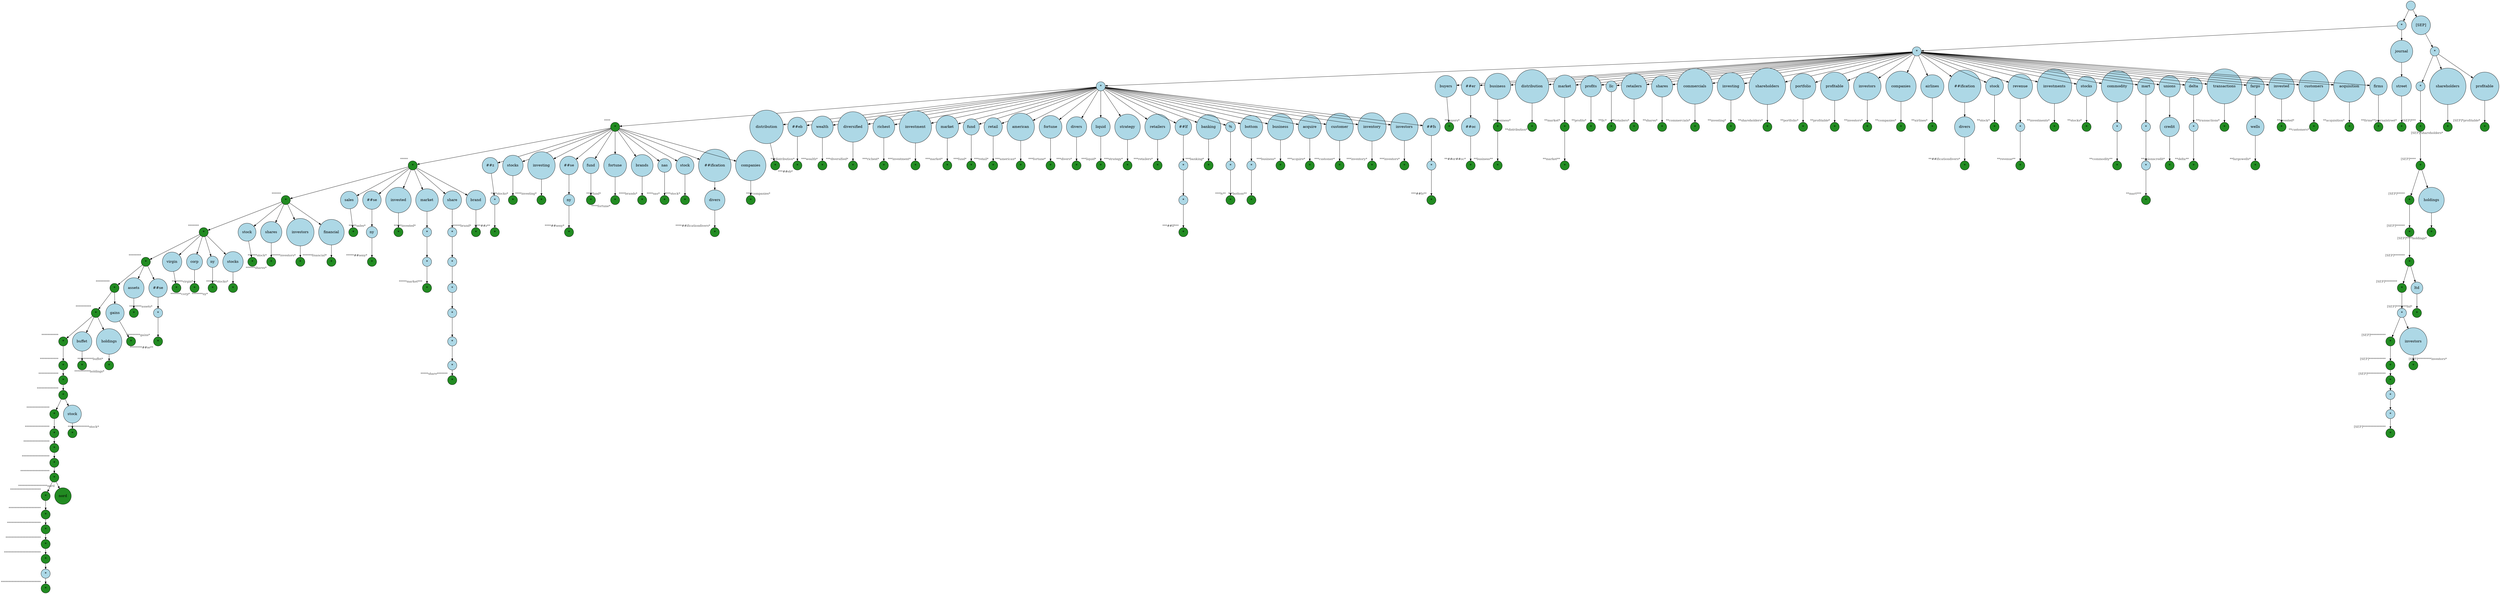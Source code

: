 digraph {
graph [
  nodesep=0.25,
  ranksep=0.3,
  splines=line
];
node [
  style=filled,
  fillcolor=lightblue,
  shape=circle
];
edge [
  arrowsize=0.8,
  color=black
];

94011578465488 [
  label=""
];
94011578504840 [
  label="*"
];
140165587145744 [
  label="*"
];
140165587145264 [
  label="*"
];
140165587144016 [
  label="*"
  xlabel=<<FONT COLOR="grey25" POINT-SIZE="12">****</FONT>>
  fillcolor="forestgreen"
  color="black"
];
140165587145792 [
  label="*"
  xlabel=<<FONT COLOR="grey25" POINT-SIZE="12">*****</FONT>>
  fillcolor="forestgreen"
  color="black"
];
140165587154672 [
  label="*"
  xlabel=<<FONT COLOR="grey25" POINT-SIZE="12">******</FONT>>
  fillcolor="forestgreen"
  color="black"
];
140165587141664 [
  label="*"
  xlabel=<<FONT COLOR="grey25" POINT-SIZE="12">*******</FONT>>
  fillcolor="forestgreen"
  color="black"
];
140160286830768 [
  label="*"
  xlabel=<<FONT COLOR="grey25" POINT-SIZE="12">********</FONT>>
  fillcolor="forestgreen"
  color="black"
];
140160286827184 [
  label="*"
  xlabel=<<FONT COLOR="grey25" POINT-SIZE="12">*********</FONT>>
  fillcolor="forestgreen"
  color="black"
];
140160286832048 [
  label="*"
  xlabel=<<FONT COLOR="grey25" POINT-SIZE="12">**********</FONT>>
  fillcolor="forestgreen"
  color="black"
];
140160286826160 [
  label="*"
  xlabel=<<FONT COLOR="grey25" POINT-SIZE="12">***********</FONT>>
  fillcolor="forestgreen"
  color="black"
];
140160286828656 [
  label="*"
  xlabel=<<FONT COLOR="grey25" POINT-SIZE="12">************</FONT>>
  fillcolor="forestgreen"
  color="black"
];
140160286819952 [
  label="*"
  xlabel=<<FONT COLOR="grey25" POINT-SIZE="12">*************</FONT>>
  fillcolor="forestgreen"
  color="black"
];
140160286820400 [
  label="*"
  xlabel=<<FONT COLOR="grey25" POINT-SIZE="12">**************</FONT>>
  fillcolor="forestgreen"
  color="black"
];
140160286820272 [
  label="*"
  xlabel=<<FONT COLOR="grey25" POINT-SIZE="12">***************</FONT>>
  fillcolor="forestgreen"
  color="black"
];
140160286827248 [
  label="*"
  xlabel=<<FONT COLOR="grey25" POINT-SIZE="12">****************</FONT>>
  fillcolor="forestgreen"
  color="black"
];
140160286826352 [
  label="*"
  xlabel=<<FONT COLOR="grey25" POINT-SIZE="12">*****************</FONT>>
  fillcolor="forestgreen"
  color="black"
];
140160286832752 [
  label="*"
  xlabel=<<FONT COLOR="grey25" POINT-SIZE="12">******************</FONT>>
  fillcolor="forestgreen"
  color="black"
];
140160286829360 [
  label="*"
  xlabel=<<FONT COLOR="grey25" POINT-SIZE="12">*******************</FONT>>
  fillcolor="forestgreen"
  color="black"
];
140160286833328 [
  label="*"
  xlabel=<<FONT COLOR="grey25" POINT-SIZE="12">********************</FONT>>
  fillcolor="forestgreen"
  color="black"
];
140160286830960 [
  label="*"
  xlabel=<<FONT COLOR="grey25" POINT-SIZE="12">*********************</FONT>>
  fillcolor="forestgreen"
  color="black"
];
140160286832880 [
  label="*"
  xlabel=<<FONT COLOR="grey25" POINT-SIZE="12">**********************</FONT>>
  fillcolor="forestgreen"
  color="black"
];
140160286823408 [
  label="*"
  xlabel=<<FONT COLOR="grey25" POINT-SIZE="12">***********************</FONT>>
  fillcolor="forestgreen"
  color="black"
];
140160097291920 [
  label="*"
  xlabel=<<FONT COLOR="grey25" POINT-SIZE="12">************************</FONT>>
  fillcolor="forestgreen"
  color="black"
];
140160097292400 [
  label="*"
];
140160097290160 [
  label="*"
  xlabel=<<FONT COLOR="grey25" POINT-SIZE="12">**************************</FONT>>
  fillcolor="forestgreen"
  color="black"
];
140160286819248 [
  label="nord"
  xlabel=<<FONT COLOR="grey25" POINT-SIZE="12">*******************nord</FONT>>
  fillcolor="forestgreen"
  color="black"
];
140160286825840 [
  label="stock"
];
140160286827056 [
  label="*"
  xlabel=<<FONT COLOR="grey25" POINT-SIZE="12">**************stock*</FONT>>
  fillcolor="forestgreen"
  color="black"
];
140160286831344 [
  label="buffet"
];
140160286824496 [
  label="*"
  xlabel=<<FONT COLOR="grey25" POINT-SIZE="12">**********buffet*</FONT>>
  fillcolor="forestgreen"
  color="black"
];
140160286820528 [
  label="holdings"
];
140160286833264 [
  label="*"
  xlabel=<<FONT COLOR="grey25" POINT-SIZE="12">**********holdings*</FONT>>
  fillcolor="forestgreen"
  color="black"
];
140160286833072 [
  label="gains"
];
140160286828208 [
  label="*"
  xlabel=<<FONT COLOR="grey25" POINT-SIZE="12">*********gains*</FONT>>
  fillcolor="forestgreen"
  color="black"
];
140160286824112 [
  label="assets"
];
140160286831792 [
  label="*"
  xlabel=<<FONT COLOR="grey25" POINT-SIZE="12">********assets*</FONT>>
  fillcolor="forestgreen"
  color="black"
];
140160286824560 [
  label="##se"
];
140160286821296 [
  label="*"
];
140160286821872 [
  label="*"
  xlabel=<<FONT COLOR="grey25" POINT-SIZE="12">********##se**</FONT>>
  fillcolor="forestgreen"
  color="black"
];
140160286818736 [
  label="virgin"
];
140160286819440 [
  label="*"
  xlabel=<<FONT COLOR="grey25" POINT-SIZE="12">*******virgin*</FONT>>
  fillcolor="forestgreen"
  color="black"
];
140160286832816 [
  label="corp"
];
140160286830064 [
  label="*"
  xlabel=<<FONT COLOR="grey25" POINT-SIZE="12">*******corp*</FONT>>
  fillcolor="forestgreen"
  color="black"
];
140160286828144 [
  label="ny"
];
140160286823728 [
  label="*"
  xlabel=<<FONT COLOR="grey25" POINT-SIZE="12">*******ny*</FONT>>
  fillcolor="forestgreen"
  color="black"
];
140160286827696 [
  label="stocks"
];
140160286822384 [
  label="*"
  xlabel=<<FONT COLOR="grey25" POINT-SIZE="12">*******stocks*</FONT>>
  fillcolor="forestgreen"
  color="black"
];
140160286821744 [
  label="stock"
];
140160286818544 [
  label="*"
  xlabel=<<FONT COLOR="grey25" POINT-SIZE="12">******stock*</FONT>>
  fillcolor="forestgreen"
  color="black"
];
140160286834160 [
  label="shares"
];
140160286829232 [
  label="*"
  xlabel=<<FONT COLOR="grey25" POINT-SIZE="12">******shares*</FONT>>
  fillcolor="forestgreen"
  color="black"
];
140160286819376 [
  label="investors"
];
140160286829168 [
  label="*"
  xlabel=<<FONT COLOR="grey25" POINT-SIZE="12">******investors*</FONT>>
  fillcolor="forestgreen"
  color="black"
];
140160286822640 [
  label="financial"
];
140160286826096 [
  label="*"
  xlabel=<<FONT COLOR="grey25" POINT-SIZE="12">******financial*</FONT>>
  fillcolor="forestgreen"
  color="black"
];
140160286827824 [
  label="sales"
];
140160286829296 [
  label="*"
  xlabel=<<FONT COLOR="grey25" POINT-SIZE="12">*****sales*</FONT>>
  fillcolor="forestgreen"
  color="black"
];
140160286823152 [
  label="##se"
];
140160286820144 [
  label="ny"
];
140160286819696 [
  label="*"
  xlabel=<<FONT COLOR="grey25" POINT-SIZE="12">*****##seny*</FONT>>
  fillcolor="forestgreen"
  color="black"
];
140160286834096 [
  label="invested"
];
140160286831408 [
  label="*"
  xlabel=<<FONT COLOR="grey25" POINT-SIZE="12">*****invested*</FONT>>
  fillcolor="forestgreen"
  color="black"
];
140160286830512 [
  label="market"
];
140160286821680 [
  label="*"
];
140160286821232 [
  label="*"
];
140160286826672 [
  label="*"
  xlabel=<<FONT COLOR="grey25" POINT-SIZE="12">*****market***</FONT>>
  fillcolor="forestgreen"
  color="black"
];
140160286828336 [
  label="share"
];
140160286821552 [
  label="*"
];
140162905190832 [
  label="*"
];
140162905187120 [
  label="*"
];
140162905186928 [
  label="*"
];
140162905194288 [
  label="*"
];
140162905180080 [
  label="*"
];
140162905183280 [
  label="*"
  xlabel=<<FONT COLOR="grey25" POINT-SIZE="12">*****share*******</FONT>>
  fillcolor="forestgreen"
  color="black"
];
140162905188016 [
  label="brand"
];
140162905185328 [
  label="*"
  xlabel=<<FONT COLOR="grey25" POINT-SIZE="12">*****brand*</FONT>>
  fillcolor="forestgreen"
  color="black"
];
140165587154720 [
  label="##z"
];
140162905182896 [
  label="*"
];
140162905184176 [
  label="*"
  xlabel=<<FONT COLOR="grey25" POINT-SIZE="12">****##z**</FONT>>
  fillcolor="forestgreen"
  color="black"
];
140162905178288 [
  label="stocks"
];
140162905194352 [
  label="*"
  xlabel=<<FONT COLOR="grey25" POINT-SIZE="12">****stocks*</FONT>>
  fillcolor="forestgreen"
  color="black"
];
140162905184816 [
  label="investing"
];
140162905184240 [
  label="*"
  xlabel=<<FONT COLOR="grey25" POINT-SIZE="12">****investing*</FONT>>
  fillcolor="forestgreen"
  color="black"
];
140162905184624 [
  label="##se"
];
140162905189168 [
  label="ny"
];
140162905181552 [
  label="*"
  xlabel=<<FONT COLOR="grey25" POINT-SIZE="12">****##seny*</FONT>>
  fillcolor="forestgreen"
  color="black"
];
140162905183664 [
  label="fund"
];
140162905194160 [
  label="*"
  xlabel=<<FONT COLOR="grey25" POINT-SIZE="12">****fund*</FONT>>
  fillcolor="forestgreen"
  color="black"
];
140162905192048 [
  label="fortune"
];
140162905190640 [
  label="*"
  xlabel=<<FONT COLOR="grey25" POINT-SIZE="12">****fortune*</FONT>>
  fillcolor="forestgreen"
  color="black"
];
140162905187760 [
  label="brands"
];
140162905178736 [
  label="*"
  xlabel=<<FONT COLOR="grey25" POINT-SIZE="12">****brands*</FONT>>
  fillcolor="forestgreen"
  color="black"
];
140166584407968 [
  label="nas"
];
140162905191280 [
  label="*"
  xlabel=<<FONT COLOR="grey25" POINT-SIZE="12">****nas*</FONT>>
  fillcolor="forestgreen"
  color="black"
];
140162905180144 [
  label="stock"
];
140162905179952 [
  label="*"
  xlabel=<<FONT COLOR="grey25" POINT-SIZE="12">****stock*</FONT>>
  fillcolor="forestgreen"
  color="black"
];
140162905184112 [
  label="##ification"
];
140162905181744 [
  label="divers"
];
140162905192624 [
  label="*"
  xlabel=<<FONT COLOR="grey25" POINT-SIZE="12">****##ificationdivers*</FONT>>
  fillcolor="forestgreen"
  color="black"
];
140162905180528 [
  label="companies"
];
140162905181168 [
  label="*"
  xlabel=<<FONT COLOR="grey25" POINT-SIZE="12">****companies*</FONT>>
  fillcolor="forestgreen"
  color="black"
];
140162905188592 [
  label="distribution"
];
140162905183344 [
  label="*"
  xlabel=<<FONT COLOR="grey25" POINT-SIZE="12">***distribution*</FONT>>
  fillcolor="forestgreen"
  color="black"
];
140166584404320 [
  label="##eb"
];
140162905192304 [
  label="*"
  xlabel=<<FONT COLOR="grey25" POINT-SIZE="12">***##eb*</FONT>>
  fillcolor="forestgreen"
  color="black"
];
140162905187568 [
  label="wealth"
];
140162905183024 [
  label="*"
  xlabel=<<FONT COLOR="grey25" POINT-SIZE="12">***wealth*</FONT>>
  fillcolor="forestgreen"
  color="black"
];
140162905182192 [
  label="diversified"
];
140162905193264 [
  label="*"
  xlabel=<<FONT COLOR="grey25" POINT-SIZE="12">***diversified*</FONT>>
  fillcolor="forestgreen"
  color="black"
];
140162905186224 [
  label="richest"
];
140162905185520 [
  label="*"
  xlabel=<<FONT COLOR="grey25" POINT-SIZE="12">***richest*</FONT>>
  fillcolor="forestgreen"
  color="black"
];
140162905183472 [
  label="investment"
];
140162905194096 [
  label="*"
  xlabel=<<FONT COLOR="grey25" POINT-SIZE="12">***investment*</FONT>>
  fillcolor="forestgreen"
  color="black"
];
140162905183600 [
  label="market"
];
140162905191984 [
  label="*"
  xlabel=<<FONT COLOR="grey25" POINT-SIZE="12">***market*</FONT>>
  fillcolor="forestgreen"
  color="black"
];
140166584415072 [
  label="fund"
];
140162905193008 [
  label="*"
  xlabel=<<FONT COLOR="grey25" POINT-SIZE="12">***fund*</FONT>>
  fillcolor="forestgreen"
  color="black"
];
140162905185584 [
  label="retail"
];
140162905192112 [
  label="*"
  xlabel=<<FONT COLOR="grey25" POINT-SIZE="12">***retail*</FONT>>
  fillcolor="forestgreen"
  color="black"
];
140162905189872 [
  label="american"
];
140162905187632 [
  label="*"
  xlabel=<<FONT COLOR="grey25" POINT-SIZE="12">***american*</FONT>>
  fillcolor="forestgreen"
  color="black"
];
140162905180848 [
  label="fortune"
];
140162905184944 [
  label="*"
  xlabel=<<FONT COLOR="grey25" POINT-SIZE="12">***fortune*</FONT>>
  fillcolor="forestgreen"
  color="black"
];
140162905190960 [
  label="divers"
];
140162905184688 [
  label="*"
  xlabel=<<FONT COLOR="grey25" POINT-SIZE="12">***divers*</FONT>>
  fillcolor="forestgreen"
  color="black"
];
140162905191792 [
  label="liquid"
];
140162905191216 [
  label="*"
  xlabel=<<FONT COLOR="grey25" POINT-SIZE="12">***liquid*</FONT>>
  fillcolor="forestgreen"
  color="black"
];
140162905186480 [
  label="strategy"
];
140162905193072 [
  label="*"
  xlabel=<<FONT COLOR="grey25" POINT-SIZE="12">***strategy*</FONT>>
  fillcolor="forestgreen"
  color="black"
];
140162905185200 [
  label="retailers"
];
140162905183792 [
  label="*"
  xlabel=<<FONT COLOR="grey25" POINT-SIZE="12">***retailers*</FONT>>
  fillcolor="forestgreen"
  color="black"
];
140160285185904 [
  label="##lf"
];
140162905191600 [
  label="*"
];
140162905189680 [
  label="*"
];
140162905178544 [
  label="*"
  xlabel=<<FONT COLOR="grey25" POINT-SIZE="12">***##lf***</FONT>>
  fillcolor="forestgreen"
  color="black"
];
140162905182320 [
  label="banking"
];
140162905185072 [
  label="*"
  xlabel=<<FONT COLOR="grey25" POINT-SIZE="12">***banking*</FONT>>
  fillcolor="forestgreen"
  color="black"
];
140160285186768 [
  label="%"
];
140160285186336 [
  label="*"
];
140160285185376 [
  label="*"
  xlabel=<<FONT COLOR="grey25" POINT-SIZE="12">***%**</FONT>>
  fillcolor="forestgreen"
  color="black"
];
140162905186992 [
  label="bottom"
];
140162905179760 [
  label="*"
];
140162905191472 [
  label="*"
  xlabel=<<FONT COLOR="grey25" POINT-SIZE="12">***bottom**</FONT>>
  fillcolor="forestgreen"
  color="black"
];
140162905183920 [
  label="business"
];
140162905188080 [
  label="*"
  xlabel=<<FONT COLOR="grey25" POINT-SIZE="12">***business*</FONT>>
  fillcolor="forestgreen"
  color="black"
];
140162905188784 [
  label="acquire"
];
140162905179888 [
  label="*"
  xlabel=<<FONT COLOR="grey25" POINT-SIZE="12">***acquire*</FONT>>
  fillcolor="forestgreen"
  color="black"
];
140162905193776 [
  label="customer"
];
140162905190320 [
  label="*"
  xlabel=<<FONT COLOR="grey25" POINT-SIZE="12">***customer*</FONT>>
  fillcolor="forestgreen"
  color="black"
];
140162905181104 [
  label="inventory"
];
140162905180976 [
  label="*"
  xlabel=<<FONT COLOR="grey25" POINT-SIZE="12">***inventory*</FONT>>
  fillcolor="forestgreen"
  color="black"
];
140162905191728 [
  label="investors"
];
140162905180336 [
  label="*"
  xlabel=<<FONT COLOR="grey25" POINT-SIZE="12">***investors*</FONT>>
  fillcolor="forestgreen"
  color="black"
];
140160285181584 [
  label="##fs"
];
140168743328688 [
  label="*"
];
140168743325360 [
  label="*"
  xlabel=<<FONT COLOR="grey25" POINT-SIZE="12">***##fs**</FONT>>
  fillcolor="forestgreen"
  color="black"
];
140168743329264 [
  label="buyers"
];
140168743333424 [
  label="*"
  xlabel=<<FONT COLOR="grey25" POINT-SIZE="12">**buyers*</FONT>>
  fillcolor="forestgreen"
  color="black"
];
140160285188448 [
  label="##er"
];
140168743328752 [
  label="##oc"
];
140168743327280 [
  label="*"
  xlabel=<<FONT COLOR="grey25" POINT-SIZE="12">**##er##oc*</FONT>>
  fillcolor="forestgreen"
  color="black"
];
140168743336560 [
  label="business"
];
140168743337200 [
  label="*"
  xlabel=<<FONT COLOR="grey25" POINT-SIZE="12">**business*</FONT>>
  fillcolor="forestgreen"
  color="black"
];
140168743336112 [
  label="*"
  xlabel=<<FONT COLOR="grey25" POINT-SIZE="12">**business**</FONT>>
  fillcolor="forestgreen"
  color="black"
];
140168743332656 [
  label="distribution"
];
140168743325296 [
  label="*"
  xlabel=<<FONT COLOR="grey25" POINT-SIZE="12">**distribution*</FONT>>
  fillcolor="forestgreen"
  color="black"
];
140168743330288 [
  label="market"
];
140168743321968 [
  label="*"
  xlabel=<<FONT COLOR="grey25" POINT-SIZE="12">**market*</FONT>>
  fillcolor="forestgreen"
  color="black"
];
140168743329328 [
  label="*"
  xlabel=<<FONT COLOR="grey25" POINT-SIZE="12">**market**</FONT>>
  fillcolor="forestgreen"
  color="black"
];
140168743322224 [
  label="profits"
];
140168743329776 [
  label="*"
  xlabel=<<FONT COLOR="grey25" POINT-SIZE="12">**profits*</FONT>>
  fillcolor="forestgreen"
  color="black"
];
140160285182880 [
  label="llc"
];
140160285183072 [
  label="*"
  xlabel=<<FONT COLOR="grey25" POINT-SIZE="12">**llc*</FONT>>
  fillcolor="forestgreen"
  color="black"
];
140168743329904 [
  label="retailers"
];
140168743323376 [
  label="*"
  xlabel=<<FONT COLOR="grey25" POINT-SIZE="12">**retailers*</FONT>>
  fillcolor="forestgreen"
  color="black"
];
140168743324912 [
  label="shares"
];
140168743324336 [
  label="*"
  xlabel=<<FONT COLOR="grey25" POINT-SIZE="12">**shares*</FONT>>
  fillcolor="forestgreen"
  color="black"
];
140168743324208 [
  label="commercials"
];
140168743337072 [
  label="*"
  xlabel=<<FONT COLOR="grey25" POINT-SIZE="12">**commercials*</FONT>>
  fillcolor="forestgreen"
  color="black"
];
140168743325552 [
  label="investing"
];
140168743334960 [
  label="*"
  xlabel=<<FONT COLOR="grey25" POINT-SIZE="12">**investing*</FONT>>
  fillcolor="forestgreen"
  color="black"
];
140168743327152 [
  label="shareholders"
];
140168743326768 [
  label="*"
  xlabel=<<FONT COLOR="grey25" POINT-SIZE="12">**shareholders*</FONT>>
  fillcolor="forestgreen"
  color="black"
];
140168743329648 [
  label="portfolio"
];
140168743332976 [
  label="*"
  xlabel=<<FONT COLOR="grey25" POINT-SIZE="12">**portfolio*</FONT>>
  fillcolor="forestgreen"
  color="black"
];
140168743335920 [
  label="profitable"
];
140168743335344 [
  label="*"
  xlabel=<<FONT COLOR="grey25" POINT-SIZE="12">**profitable*</FONT>>
  fillcolor="forestgreen"
  color="black"
];
140168743332848 [
  label="investors"
];
140168743332080 [
  label="*"
  xlabel=<<FONT COLOR="grey25" POINT-SIZE="12">**investors*</FONT>>
  fillcolor="forestgreen"
  color="black"
];
140168743337648 [
  label="companies"
];
140168743331376 [
  label="*"
  xlabel=<<FONT COLOR="grey25" POINT-SIZE="12">**companies*</FONT>>
  fillcolor="forestgreen"
  color="black"
];
140168743333680 [
  label="airlines"
];
140168743334704 [
  label="*"
  xlabel=<<FONT COLOR="grey25" POINT-SIZE="12">**airlines*</FONT>>
  fillcolor="forestgreen"
  color="black"
];
140168743333488 [
  label="##ification"
];
140168743321840 [
  label="divers"
];
140168743326448 [
  label="*"
  xlabel=<<FONT COLOR="grey25" POINT-SIZE="12">**##ificationdivers*</FONT>>
  fillcolor="forestgreen"
  color="black"
];
140160285187680 [
  label="stock"
];
140168743330864 [
  label="*"
  xlabel=<<FONT COLOR="grey25" POINT-SIZE="12">**stock*</FONT>>
  fillcolor="forestgreen"
  color="black"
];
140168743326384 [
  label="revenue"
];
140168743337840 [
  label="*"
];
140168743331120 [
  label="*"
  xlabel=<<FONT COLOR="grey25" POINT-SIZE="12">**revenue**</FONT>>
  fillcolor="forestgreen"
  color="black"
];
140168743322352 [
  label="investments"
];
140168743337136 [
  label="*"
  xlabel=<<FONT COLOR="grey25" POINT-SIZE="12">**investments*</FONT>>
  fillcolor="forestgreen"
  color="black"
];
140168743332336 [
  label="stocks"
];
140168743331312 [
  label="*"
  xlabel=<<FONT COLOR="grey25" POINT-SIZE="12">**stocks*</FONT>>
  fillcolor="forestgreen"
  color="black"
];
140168743327920 [
  label="commodity"
];
140168743332272 [
  label="*"
];
140168743329840 [
  label="*"
  xlabel=<<FONT COLOR="grey25" POINT-SIZE="12">**commodity**</FONT>>
  fillcolor="forestgreen"
  color="black"
];
140166526982816 [
  label="mart"
];
140166526984160 [
  label="*"
];
140168743333104 [
  label="*"
];
140168743336240 [
  label="*"
  xlabel=<<FONT COLOR="grey25" POINT-SIZE="12">**mart***</FONT>>
  fillcolor="forestgreen"
  color="black"
];
140168743329584 [
  label="unions"
];
140168743328880 [
  label="credit"
];
140168743333616 [
  label="*"
  xlabel=<<FONT COLOR="grey25" POINT-SIZE="12">**unionscredit*</FONT>>
  fillcolor="forestgreen"
  color="black"
];
140166526989776 [
  label="delta"
];
140168743337776 [
  label="*"
];
140168743335152 [
  label="*"
  xlabel=<<FONT COLOR="grey25" POINT-SIZE="12">**delta**</FONT>>
  fillcolor="forestgreen"
  color="black"
];
140168743331056 [
  label="transactions"
];
140168743322736 [
  label="*"
  xlabel=<<FONT COLOR="grey25" POINT-SIZE="12">**transactions*</FONT>>
  fillcolor="forestgreen"
  color="black"
];
140166526984736 [
  label="fargo"
];
140168743334256 [
  label="wells"
];
140168743337008 [
  label="*"
  xlabel=<<FONT COLOR="grey25" POINT-SIZE="12">**fargowells*</FONT>>
  fillcolor="forestgreen"
  color="black"
];
140168743326832 [
  label="invested"
];
140168743322672 [
  label="*"
  xlabel=<<FONT COLOR="grey25" POINT-SIZE="12">**invested*</FONT>>
  fillcolor="forestgreen"
  color="black"
];
140168743328112 [
  label="customers"
];
140168743332912 [
  label="*"
  xlabel=<<FONT COLOR="grey25" POINT-SIZE="12">**customers*</FONT>>
  fillcolor="forestgreen"
  color="black"
];
140168743328304 [
  label="acquisition"
];
140168743327024 [
  label="*"
  xlabel=<<FONT COLOR="grey25" POINT-SIZE="12">**acquisition*</FONT>>
  fillcolor="forestgreen"
  color="black"
];
140166526989584 [
  label="firms"
];
140168743334192 [
  label="*"
  xlabel=<<FONT COLOR="grey25" POINT-SIZE="12">**firms*</FONT>>
  fillcolor="forestgreen"
  color="black"
];
140166584303664 [
  label="journal"
];
140166584318256 [
  label="street"
];
140166584315504 [
  label="*"
  xlabel=<<FONT COLOR="grey25" POINT-SIZE="12">*journalstreet*</FONT>>
  fillcolor="forestgreen"
  color="black"
];
140166584124448 [
  label="[SEP]"
];
140166526976960 [
  label="*"
];
140166526981712 [
  label="*"
];
140166584311088 [
  label="*"
  xlabel=<<FONT COLOR="grey25" POINT-SIZE="12">[SEP]***</FONT>>
  fillcolor="forestgreen"
  color="black"
];
140166584308016 [
  label="*"
  xlabel=<<FONT COLOR="grey25" POINT-SIZE="12">[SEP]****</FONT>>
  fillcolor="forestgreen"
  color="black"
];
140166584308400 [
  label="*"
  xlabel=<<FONT COLOR="grey25" POINT-SIZE="12">[SEP]*****</FONT>>
  fillcolor="forestgreen"
  color="black"
];
140166584319664 [
  label="*"
  xlabel=<<FONT COLOR="grey25" POINT-SIZE="12">[SEP]******</FONT>>
  fillcolor="forestgreen"
  color="black"
];
140166584306480 [
  label="*"
  xlabel=<<FONT COLOR="grey25" POINT-SIZE="12">[SEP]*******</FONT>>
  fillcolor="forestgreen"
  color="black"
];
140166584317872 [
  label="*"
  xlabel=<<FONT COLOR="grey25" POINT-SIZE="12">[SEP]********</FONT>>
  fillcolor="forestgreen"
  color="black"
];
140166584304304 [
  label="*"
];
140166584310320 [
  label="*"
  xlabel=<<FONT COLOR="grey25" POINT-SIZE="12">[SEP]**********</FONT>>
  fillcolor="forestgreen"
  color="black"
];
140166584319344 [
  label="*"
  xlabel=<<FONT COLOR="grey25" POINT-SIZE="12">[SEP]***********</FONT>>
  fillcolor="forestgreen"
  color="black"
];
140166584318960 [
  label="*"
  xlabel=<<FONT COLOR="grey25" POINT-SIZE="12">[SEP]************</FONT>>
  fillcolor="forestgreen"
  color="black"
];
140166584305776 [
  label="*"
];
140166584312240 [
  label="*"
];
140166584318320 [
  label="*"
  xlabel=<<FONT COLOR="grey25" POINT-SIZE="12">[SEP]***************</FONT>>
  fillcolor="forestgreen"
  color="black"
];
140166584310000 [
  label="investors"
];
140160097292080 [
  label="*"
  xlabel=<<FONT COLOR="grey25" POINT-SIZE="12">[SEP]*********investors*</FONT>>
  fillcolor="forestgreen"
  color="black"
];
140166584304368 [
  label="ltd"
];
140166584308272 [
  label="*"
  xlabel=<<FONT COLOR="grey25" POINT-SIZE="12">[SEP]*******ltd*</FONT>>
  fillcolor="forestgreen"
  color="black"
];
140166584304752 [
  label="holdings"
];
140166584304816 [
  label="*"
  xlabel=<<FONT COLOR="grey25" POINT-SIZE="12">[SEP]****holdings*</FONT>>
  fillcolor="forestgreen"
  color="black"
];
140166584311984 [
  label="shareholders"
];
140166584307504 [
  label="*"
  xlabel=<<FONT COLOR="grey25" POINT-SIZE="12">[SEP]*shareholders*</FONT>>
  fillcolor="forestgreen"
  color="black"
];
140166584304560 [
  label="profitable"
];
140166584312432 [
  label="*"
  xlabel=<<FONT COLOR="grey25" POINT-SIZE="12">[SEP]*profitable*</FONT>>
  fillcolor="forestgreen"
  color="black"
];
140160097292400 -> 140160097290160 [

];
140160097291920 -> 140160097292400 [

];
140160286823408 -> 140160097291920 [

];
140160286832880 -> 140160286823408 [

];
140160286830960 -> 140160286832880 [

];
140160286833328 -> 140160286830960 [

];
140160286829360 -> 140160286833328 [

];
140160286829360 -> 140160286819248 [

];
140160286832752 -> 140160286829360 [

];
140160286826352 -> 140160286832752 [

];
140160286827248 -> 140160286826352 [

];
140160286820272 -> 140160286827248 [

];
140160286820400 -> 140160286820272 [

];
140160286825840 -> 140160286827056 [

];
140160286820400 -> 140160286825840 [

];
140160286819952 -> 140160286820400 [

];
140160286828656 -> 140160286819952 [

];
140160286826160 -> 140160286828656 [

];
140160286832048 -> 140160286826160 [

];
140160286831344 -> 140160286824496 [

];
140160286832048 -> 140160286831344 [

];
140160286820528 -> 140160286833264 [

];
140160286832048 -> 140160286820528 [

];
140160286827184 -> 140160286832048 [

];
140160286833072 -> 140160286828208 [

];
140160286827184 -> 140160286833072 [

];
140160286830768 -> 140160286827184 [

];
140160286824112 -> 140160286831792 [

];
140160286830768 -> 140160286824112 [

];
140160286821296 -> 140160286821872 [

];
140160286824560 -> 140160286821296 [

];
140160286830768 -> 140160286824560 [

];
140165587141664 -> 140160286830768 [

];
140160286818736 -> 140160286819440 [

];
140165587141664 -> 140160286818736 [

];
140160286832816 -> 140160286830064 [

];
140165587141664 -> 140160286832816 [

];
140160286828144 -> 140160286823728 [

];
140165587141664 -> 140160286828144 [

];
140160286827696 -> 140160286822384 [

];
140165587141664 -> 140160286827696 [

];
140165587154672 -> 140165587141664 [

];
140160286821744 -> 140160286818544 [

];
140165587154672 -> 140160286821744 [

];
140160286834160 -> 140160286829232 [

];
140165587154672 -> 140160286834160 [

];
140160286819376 -> 140160286829168 [

];
140165587154672 -> 140160286819376 [

];
140160286822640 -> 140160286826096 [

];
140165587154672 -> 140160286822640 [

];
140165587145792 -> 140165587154672 [

];
140160286827824 -> 140160286829296 [

];
140165587145792 -> 140160286827824 [

];
140160286820144 -> 140160286819696 [

];
140160286823152 -> 140160286820144 [

];
140165587145792 -> 140160286823152 [

];
140160286834096 -> 140160286831408 [

];
140165587145792 -> 140160286834096 [

];
140160286821232 -> 140160286826672 [

];
140160286821680 -> 140160286821232 [

];
140160286830512 -> 140160286821680 [

];
140165587145792 -> 140160286830512 [

];
140162905180080 -> 140162905183280 [

];
140162905194288 -> 140162905180080 [

];
140162905186928 -> 140162905194288 [

];
140162905187120 -> 140162905186928 [

];
140162905190832 -> 140162905187120 [

];
140160286821552 -> 140162905190832 [

];
140160286828336 -> 140160286821552 [

];
140165587145792 -> 140160286828336 [

];
140162905188016 -> 140162905185328 [

];
140165587145792 -> 140162905188016 [

];
140165587144016 -> 140165587145792 [

];
140162905182896 -> 140162905184176 [

];
140165587154720 -> 140162905182896 [

];
140165587144016 -> 140165587154720 [

];
140162905178288 -> 140162905194352 [

];
140165587144016 -> 140162905178288 [

];
140162905184816 -> 140162905184240 [

];
140165587144016 -> 140162905184816 [

];
140162905189168 -> 140162905181552 [

];
140162905184624 -> 140162905189168 [

];
140165587144016 -> 140162905184624 [

];
140162905183664 -> 140162905194160 [

];
140165587144016 -> 140162905183664 [

];
140162905192048 -> 140162905190640 [

];
140165587144016 -> 140162905192048 [

];
140162905187760 -> 140162905178736 [

];
140165587144016 -> 140162905187760 [

];
140166584407968 -> 140162905191280 [

];
140165587144016 -> 140166584407968 [

];
140162905180144 -> 140162905179952 [

];
140165587144016 -> 140162905180144 [

];
140162905181744 -> 140162905192624 [

];
140162905184112 -> 140162905181744 [

];
140165587144016 -> 140162905184112 [

];
140162905180528 -> 140162905181168 [

];
140165587144016 -> 140162905180528 [

];
140165587145264 -> 140165587144016 [

];
140162905188592 -> 140162905183344 [

];
140165587145264 -> 140162905188592 [

];
140166584404320 -> 140162905192304 [

];
140165587145264 -> 140166584404320 [

];
140162905187568 -> 140162905183024 [

];
140165587145264 -> 140162905187568 [

];
140162905182192 -> 140162905193264 [

];
140165587145264 -> 140162905182192 [

];
140162905186224 -> 140162905185520 [

];
140165587145264 -> 140162905186224 [

];
140162905183472 -> 140162905194096 [

];
140165587145264 -> 140162905183472 [

];
140162905183600 -> 140162905191984 [

];
140165587145264 -> 140162905183600 [

];
140166584415072 -> 140162905193008 [

];
140165587145264 -> 140166584415072 [

];
140162905185584 -> 140162905192112 [

];
140165587145264 -> 140162905185584 [

];
140162905189872 -> 140162905187632 [

];
140165587145264 -> 140162905189872 [

];
140162905180848 -> 140162905184944 [

];
140165587145264 -> 140162905180848 [

];
140162905190960 -> 140162905184688 [

];
140165587145264 -> 140162905190960 [

];
140162905191792 -> 140162905191216 [

];
140165587145264 -> 140162905191792 [

];
140162905186480 -> 140162905193072 [

];
140165587145264 -> 140162905186480 [

];
140162905185200 -> 140162905183792 [

];
140165587145264 -> 140162905185200 [

];
140162905189680 -> 140162905178544 [

];
140162905191600 -> 140162905189680 [

];
140160285185904 -> 140162905191600 [

];
140165587145264 -> 140160285185904 [

];
140162905182320 -> 140162905185072 [

];
140165587145264 -> 140162905182320 [

];
140160285186336 -> 140160285185376 [

];
140160285186768 -> 140160285186336 [

];
140165587145264 -> 140160285186768 [

];
140162905179760 -> 140162905191472 [

];
140162905186992 -> 140162905179760 [

];
140165587145264 -> 140162905186992 [

];
140162905183920 -> 140162905188080 [

];
140165587145264 -> 140162905183920 [

];
140162905188784 -> 140162905179888 [

];
140165587145264 -> 140162905188784 [

];
140162905193776 -> 140162905190320 [

];
140165587145264 -> 140162905193776 [

];
140162905181104 -> 140162905180976 [

];
140165587145264 -> 140162905181104 [

];
140162905191728 -> 140162905180336 [

];
140165587145264 -> 140162905191728 [

];
140168743328688 -> 140168743325360 [

];
140160285181584 -> 140168743328688 [

];
140165587145264 -> 140160285181584 [

];
140165587145744 -> 140165587145264 [

];
140168743329264 -> 140168743333424 [

];
140165587145744 -> 140168743329264 [

];
140168743328752 -> 140168743327280 [

];
140160285188448 -> 140168743328752 [

];
140165587145744 -> 140160285188448 [

];
140168743337200 -> 140168743336112 [

];
140168743336560 -> 140168743337200 [

];
140165587145744 -> 140168743336560 [

];
140168743332656 -> 140168743325296 [

];
140165587145744 -> 140168743332656 [

];
140168743321968 -> 140168743329328 [

];
140168743330288 -> 140168743321968 [

];
140165587145744 -> 140168743330288 [

];
140168743322224 -> 140168743329776 [

];
140165587145744 -> 140168743322224 [

];
140160285182880 -> 140160285183072 [

];
140165587145744 -> 140160285182880 [

];
140168743329904 -> 140168743323376 [

];
140165587145744 -> 140168743329904 [

];
140168743324912 -> 140168743324336 [

];
140165587145744 -> 140168743324912 [

];
140168743324208 -> 140168743337072 [

];
140165587145744 -> 140168743324208 [

];
140168743325552 -> 140168743334960 [

];
140165587145744 -> 140168743325552 [

];
140168743327152 -> 140168743326768 [

];
140165587145744 -> 140168743327152 [

];
140168743329648 -> 140168743332976 [

];
140165587145744 -> 140168743329648 [

];
140168743335920 -> 140168743335344 [

];
140165587145744 -> 140168743335920 [

];
140168743332848 -> 140168743332080 [

];
140165587145744 -> 140168743332848 [

];
140168743337648 -> 140168743331376 [

];
140165587145744 -> 140168743337648 [

];
140168743333680 -> 140168743334704 [

];
140165587145744 -> 140168743333680 [

];
140168743321840 -> 140168743326448 [

];
140168743333488 -> 140168743321840 [

];
140165587145744 -> 140168743333488 [

];
140160285187680 -> 140168743330864 [

];
140165587145744 -> 140160285187680 [

];
140168743337840 -> 140168743331120 [

];
140168743326384 -> 140168743337840 [

];
140165587145744 -> 140168743326384 [

];
140168743322352 -> 140168743337136 [

];
140165587145744 -> 140168743322352 [

];
140168743332336 -> 140168743331312 [

];
140165587145744 -> 140168743332336 [

];
140168743332272 -> 140168743329840 [

];
140168743327920 -> 140168743332272 [

];
140165587145744 -> 140168743327920 [

];
140168743333104 -> 140168743336240 [

];
140166526984160 -> 140168743333104 [

];
140166526982816 -> 140166526984160 [

];
140165587145744 -> 140166526982816 [

];
140168743328880 -> 140168743333616 [

];
140168743329584 -> 140168743328880 [

];
140165587145744 -> 140168743329584 [

];
140168743337776 -> 140168743335152 [

];
140166526989776 -> 140168743337776 [

];
140165587145744 -> 140166526989776 [

];
140168743331056 -> 140168743322736 [

];
140165587145744 -> 140168743331056 [

];
140168743334256 -> 140168743337008 [

];
140166526984736 -> 140168743334256 [

];
140165587145744 -> 140166526984736 [

];
140168743326832 -> 140168743322672 [

];
140165587145744 -> 140168743326832 [

];
140168743328112 -> 140168743332912 [

];
140165587145744 -> 140168743328112 [

];
140168743328304 -> 140168743327024 [

];
140165587145744 -> 140168743328304 [

];
140166526989584 -> 140168743334192 [

];
140165587145744 -> 140166526989584 [

];
94011578504840 -> 140165587145744 [

];
140166584318256 -> 140166584315504 [

];
140166584303664 -> 140166584318256 [

];
94011578504840 -> 140166584303664 [

];
94011578465488 -> 94011578504840 [

];
140166584312240 -> 140166584318320 [

];
140166584305776 -> 140166584312240 [

];
140166584318960 -> 140166584305776 [

];
140166584319344 -> 140166584318960 [

];
140166584310320 -> 140166584319344 [

];
140166584304304 -> 140166584310320 [

];
140166584310000 -> 140160097292080 [

];
140166584304304 -> 140166584310000 [

];
140166584317872 -> 140166584304304 [

];
140166584306480 -> 140166584317872 [

];
140166584304368 -> 140166584308272 [

];
140166584306480 -> 140166584304368 [

];
140166584319664 -> 140166584306480 [

];
140166584308400 -> 140166584319664 [

];
140166584308016 -> 140166584308400 [

];
140166584304752 -> 140166584304816 [

];
140166584308016 -> 140166584304752 [

];
140166584311088 -> 140166584308016 [

];
140166526981712 -> 140166584311088 [

];
140166526976960 -> 140166526981712 [

];
140166584311984 -> 140166584307504 [

];
140166526976960 -> 140166584311984 [

];
140166584304560 -> 140166584312432 [

];
140166526976960 -> 140166584304560 [

];
140166584124448 -> 140166526976960 [

];
94011578465488 -> 140166584124448 [

];
}